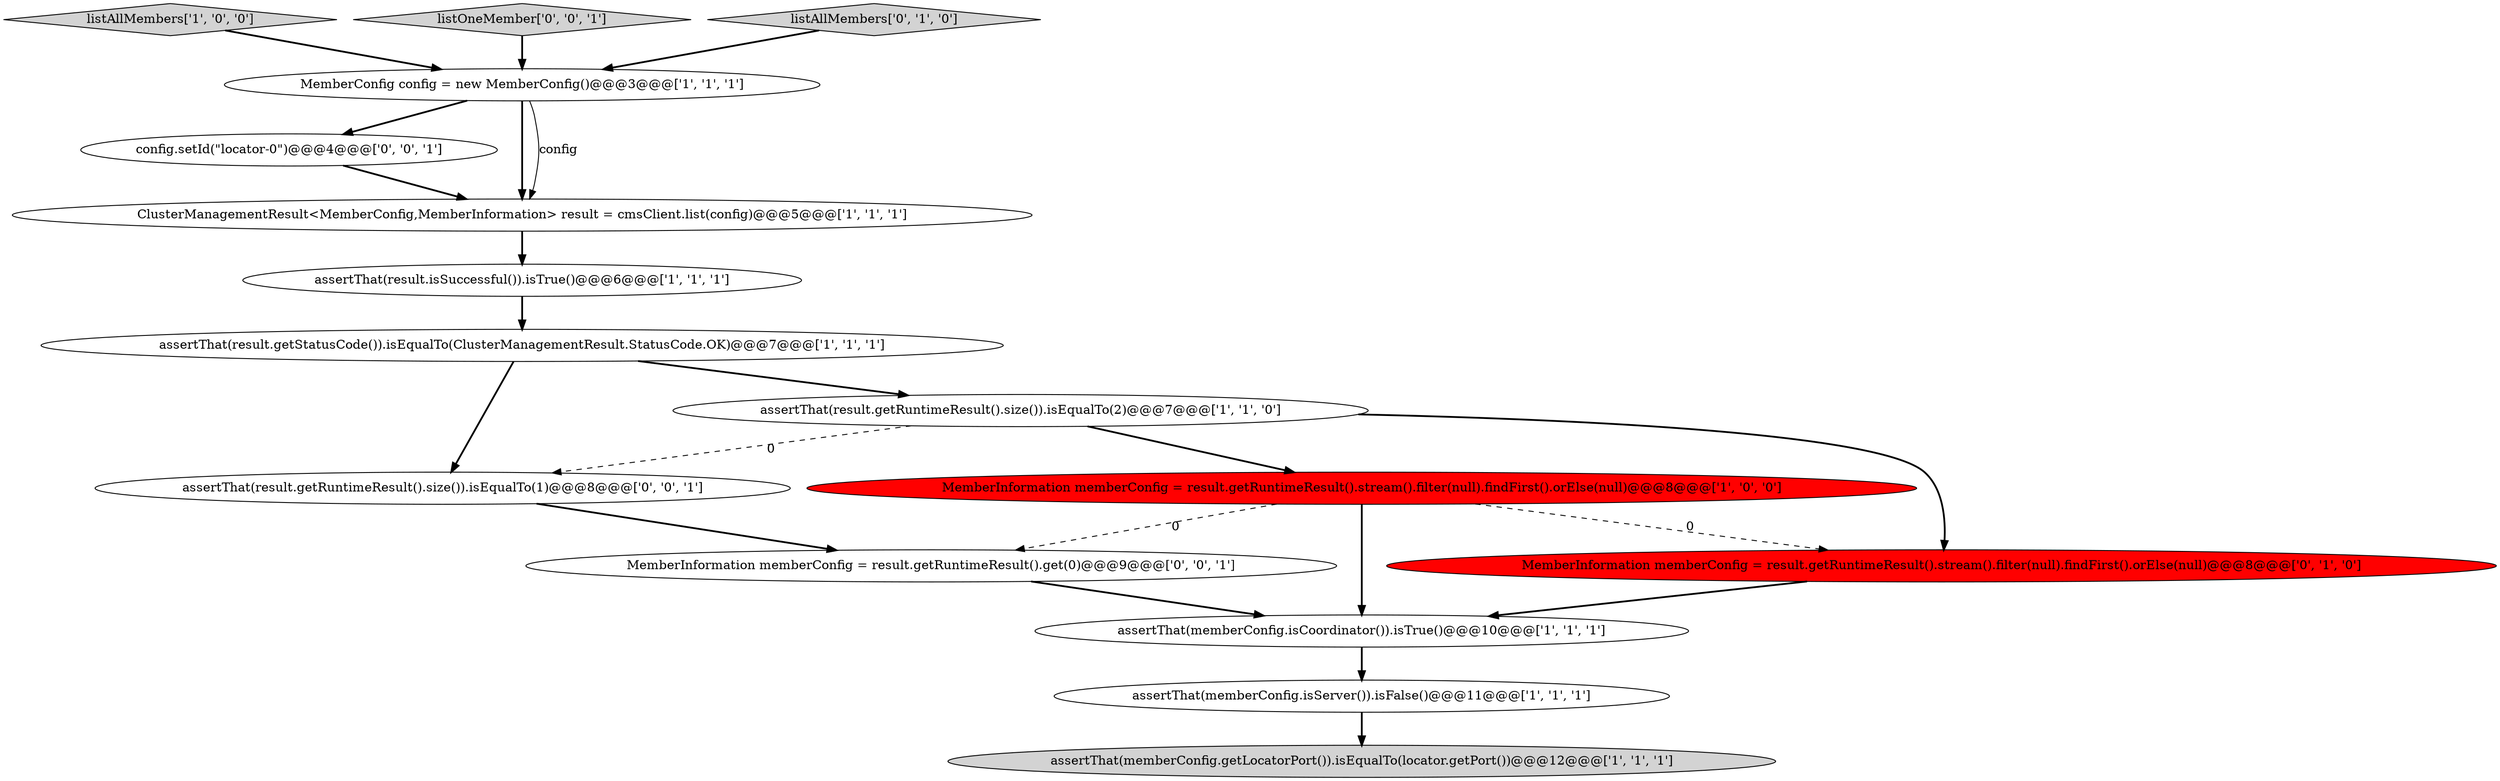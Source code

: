digraph {
8 [style = filled, label = "assertThat(result.getStatusCode()).isEqualTo(ClusterManagementResult.StatusCode.OK)@@@7@@@['1', '1', '1']", fillcolor = white, shape = ellipse image = "AAA0AAABBB1BBB"];
2 [style = filled, label = "assertThat(result.isSuccessful()).isTrue()@@@6@@@['1', '1', '1']", fillcolor = white, shape = ellipse image = "AAA0AAABBB1BBB"];
15 [style = filled, label = "assertThat(result.getRuntimeResult().size()).isEqualTo(1)@@@8@@@['0', '0', '1']", fillcolor = white, shape = ellipse image = "AAA0AAABBB3BBB"];
5 [style = filled, label = "listAllMembers['1', '0', '0']", fillcolor = lightgray, shape = diamond image = "AAA0AAABBB1BBB"];
13 [style = filled, label = "config.setId(\"locator-0\")@@@4@@@['0', '0', '1']", fillcolor = white, shape = ellipse image = "AAA0AAABBB3BBB"];
6 [style = filled, label = "assertThat(result.getRuntimeResult().size()).isEqualTo(2)@@@7@@@['1', '1', '0']", fillcolor = white, shape = ellipse image = "AAA0AAABBB1BBB"];
14 [style = filled, label = "MemberInformation memberConfig = result.getRuntimeResult().get(0)@@@9@@@['0', '0', '1']", fillcolor = white, shape = ellipse image = "AAA0AAABBB3BBB"];
1 [style = filled, label = "ClusterManagementResult<MemberConfig,MemberInformation> result = cmsClient.list(config)@@@5@@@['1', '1', '1']", fillcolor = white, shape = ellipse image = "AAA0AAABBB1BBB"];
4 [style = filled, label = "assertThat(memberConfig.isServer()).isFalse()@@@11@@@['1', '1', '1']", fillcolor = white, shape = ellipse image = "AAA0AAABBB1BBB"];
7 [style = filled, label = "assertThat(memberConfig.isCoordinator()).isTrue()@@@10@@@['1', '1', '1']", fillcolor = white, shape = ellipse image = "AAA0AAABBB1BBB"];
0 [style = filled, label = "MemberInformation memberConfig = result.getRuntimeResult().stream().filter(null).findFirst().orElse(null)@@@8@@@['1', '0', '0']", fillcolor = red, shape = ellipse image = "AAA1AAABBB1BBB"];
12 [style = filled, label = "listOneMember['0', '0', '1']", fillcolor = lightgray, shape = diamond image = "AAA0AAABBB3BBB"];
11 [style = filled, label = "MemberInformation memberConfig = result.getRuntimeResult().stream().filter(null).findFirst().orElse(null)@@@8@@@['0', '1', '0']", fillcolor = red, shape = ellipse image = "AAA1AAABBB2BBB"];
9 [style = filled, label = "assertThat(memberConfig.getLocatorPort()).isEqualTo(locator.getPort())@@@12@@@['1', '1', '1']", fillcolor = lightgray, shape = ellipse image = "AAA0AAABBB1BBB"];
3 [style = filled, label = "MemberConfig config = new MemberConfig()@@@3@@@['1', '1', '1']", fillcolor = white, shape = ellipse image = "AAA0AAABBB1BBB"];
10 [style = filled, label = "listAllMembers['0', '1', '0']", fillcolor = lightgray, shape = diamond image = "AAA0AAABBB2BBB"];
5->3 [style = bold, label=""];
4->9 [style = bold, label=""];
8->15 [style = bold, label=""];
3->1 [style = bold, label=""];
3->1 [style = solid, label="config"];
15->14 [style = bold, label=""];
10->3 [style = bold, label=""];
8->6 [style = bold, label=""];
6->0 [style = bold, label=""];
0->11 [style = dashed, label="0"];
7->4 [style = bold, label=""];
13->1 [style = bold, label=""];
14->7 [style = bold, label=""];
0->7 [style = bold, label=""];
0->14 [style = dashed, label="0"];
6->15 [style = dashed, label="0"];
6->11 [style = bold, label=""];
3->13 [style = bold, label=""];
1->2 [style = bold, label=""];
12->3 [style = bold, label=""];
11->7 [style = bold, label=""];
2->8 [style = bold, label=""];
}
